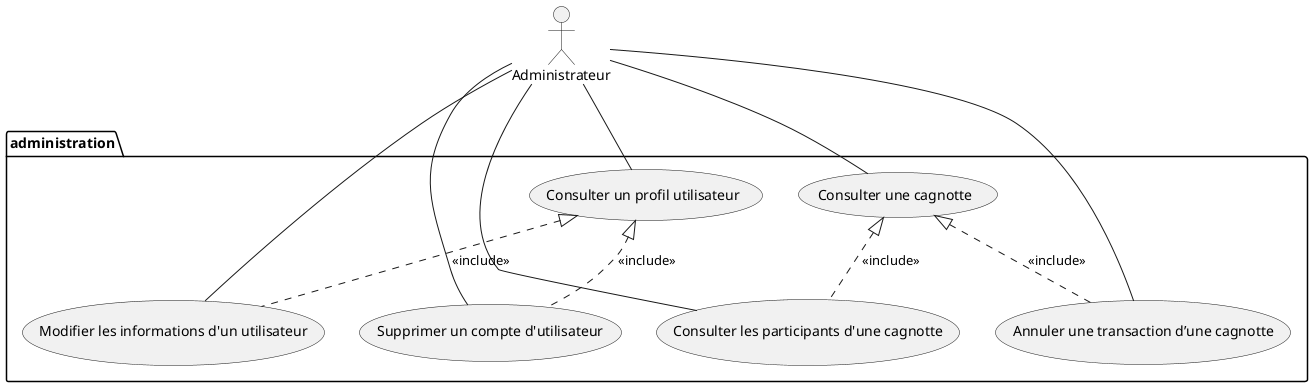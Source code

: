 @startuml Administration

actor "Administrateur" as admin

package "administration" {
	usecase "Consulter un profil utilisateur" as cpu
	usecase "Consulter une cagnotte" as ccag
	usecase "Annuler une transaction d’une cagnotte" as atc
	usecase "Consulter les participants d'une cagnotte" as cpc
	usecase "Modifier les informations d'un utilisateur" as miu
	usecase "Supprimer un compte d'utilisateur" as scu
}
' appartenance
	admin	--	cpu
	admin	--	ccag
	admin	-	cpc
	admin	-	miu
	admin	-	scu
	admin	-	atc
'	includes
	cpu	<|.. miu	: <<include>>
	cpu	<|.. scu	: <<include>>
	ccag	<|.. cpc	: <<include>>
	ccag	<|.. atc	: <<include>>

@enduml